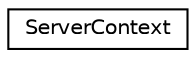 digraph "Graphical Class Hierarchy"
{
  edge [fontname="Helvetica",fontsize="10",labelfontname="Helvetica",labelfontsize="10"];
  node [fontname="Helvetica",fontsize="10",shape=record];
  rankdir="LR";
  Node1 [label="ServerContext",height=0.2,width=0.4,color="black", fillcolor="white", style="filled",URL="$structServerContext.html"];
}
